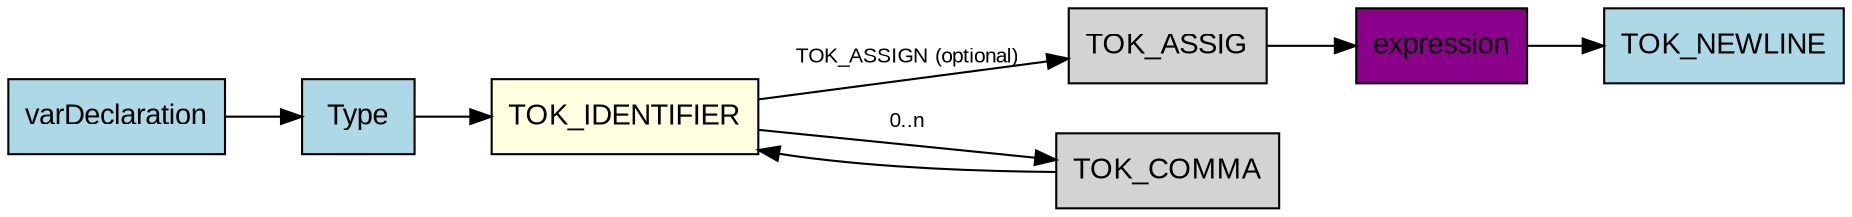 digraph Umbra_varDeclaration {
    rankdir = LR;
    node [shape = box; style = filled; fontname = "Arial";];
    edge [fontname = "Arial"; fontsize = 10;];
    
    Statement [label = "varDeclaration";fillcolor = lightblue;];
    VarType [label = "Type";fillcolor = lightblue;];
    VarIdentifier [label = "TOK_IDENTIFIER";fillcolor = lightyellow;];
    NEWLINE [label = "TOK_NEWLINE";fillcolor = lightblue;];
    Assignment [label = "TOK_ASSIG";];
    TOK_COMMA [label = "TOK_COMMA";shape = box;fillcolor = lightgray;];
    Expression [label = "expression";shape = box;fillcolor = darkmagenta;];
    
    // Variable Declaration
    // VarDecl [label = "Variable Declaration", fillcolor = lightyellow];
    Statement -> VarType;
    VarType -> VarIdentifier;
    VarIdentifier -> TOK_COMMA [label = "0..n";];
    TOK_COMMA -> VarIdentifier;
    VarIdentifier -> Assignment [label = "TOK_ASSIGN (optional)";];
    Assignment -> Expression;
    Expression -> NEWLINE;
}